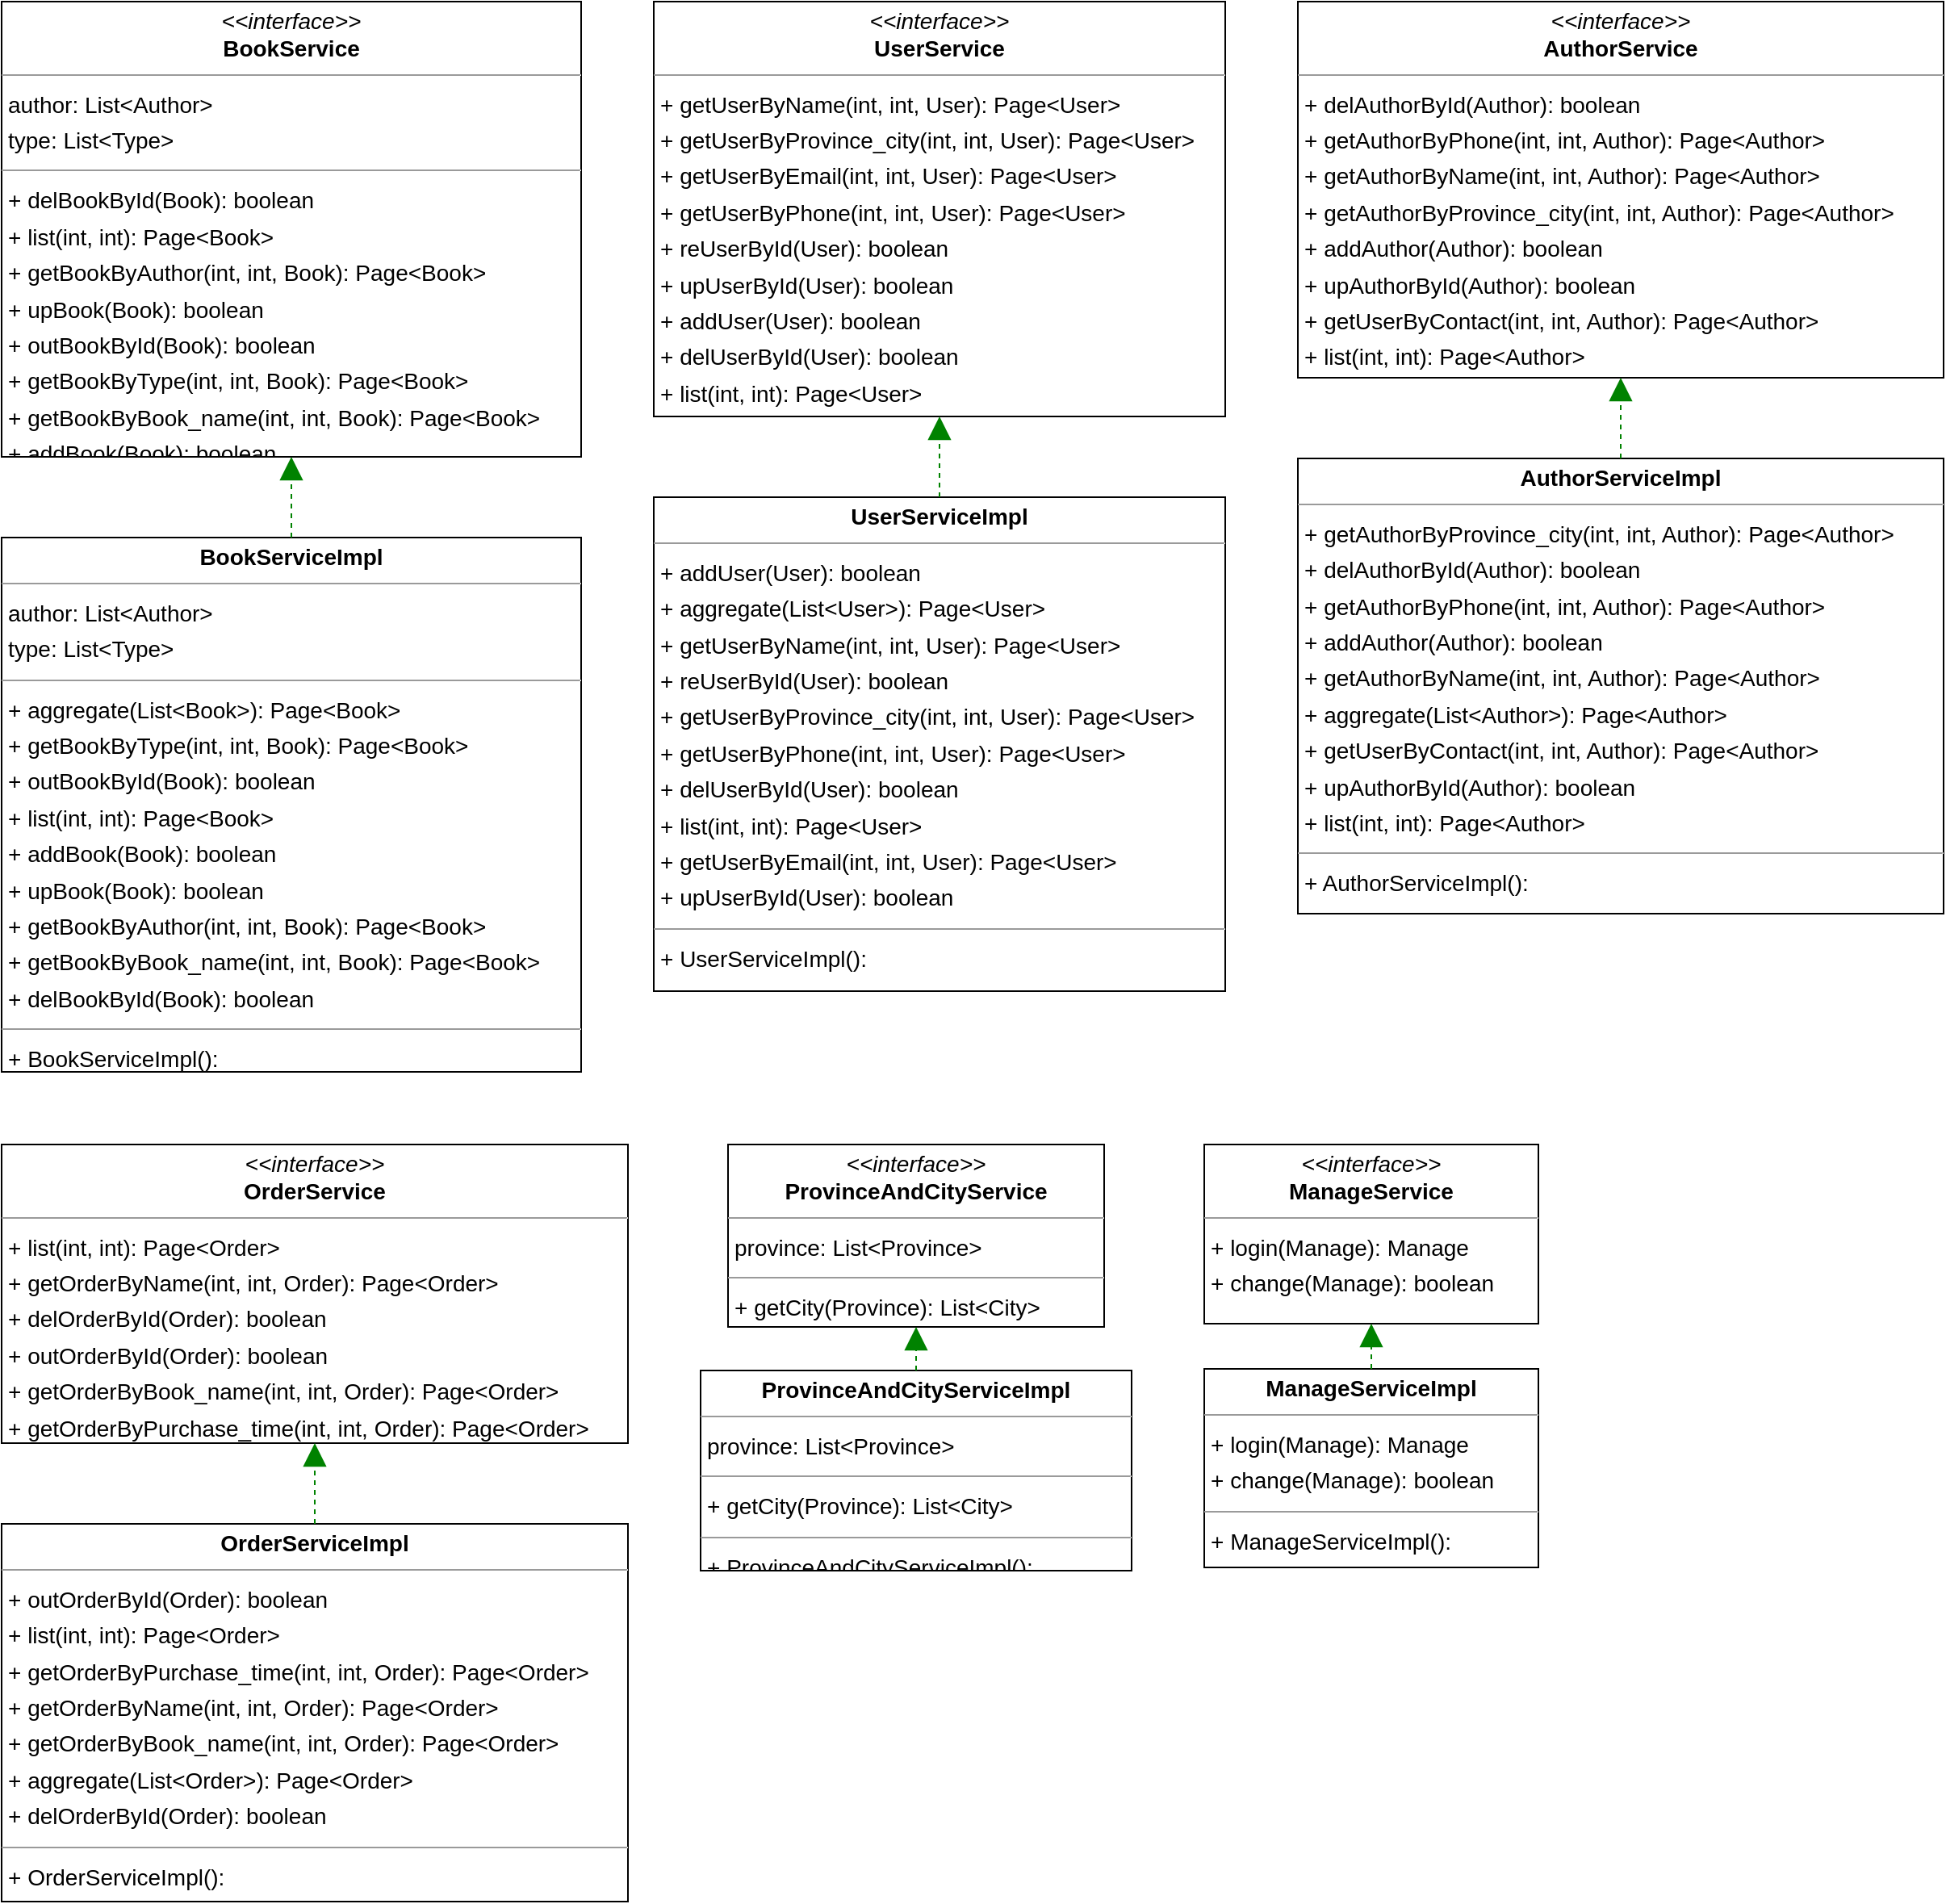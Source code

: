 <mxGraphModel dx="0" dy="0" grid="1" gridSize="10" guides="1" tooltips="1" connect="1" arrows="1" fold="1" page="0" pageScale="1" background="none" math="0" shadow="0">
  <root>
    <mxCell id="0" />
    <mxCell id="1" parent="0" />
    <mxCell id="node0" parent="1" vertex="1" value="&lt;p style=&quot;margin:0px;margin-top:4px;text-align:center;&quot;&gt;&lt;i&gt;&amp;lt;&amp;lt;interface&amp;gt;&amp;gt;&lt;/i&gt;&lt;br/&gt;&lt;b&gt;AuthorService&lt;/b&gt;&lt;/p&gt;&lt;hr size=&quot;1&quot;/&gt;&lt;p style=&quot;margin:0 0 0 4px;line-height:1.6;&quot;&gt;+ delAuthorById(Author): boolean&lt;br/&gt;+ getAuthorByPhone(int, int, Author): Page&amp;lt;Author&amp;gt;&lt;br/&gt;+ getAuthorByName(int, int, Author): Page&amp;lt;Author&amp;gt;&lt;br/&gt;+ getAuthorByProvince_city(int, int, Author): Page&amp;lt;Author&amp;gt;&lt;br/&gt;+ addAuthor(Author): boolean&lt;br/&gt;+ upAuthorById(Author): boolean&lt;br/&gt;+ getUserByContact(int, int, Author): Page&amp;lt;Author&amp;gt;&lt;br/&gt;+ list(int, int): Page&amp;lt;Author&amp;gt;&lt;/p&gt;" style="verticalAlign=top;align=left;overflow=fill;fontSize=14;fontFamily=Helvetica;html=1;rounded=0;shadow=0;comic=0;labelBackgroundColor=none;strokeWidth=1;">
      <mxGeometry x="670" y="-15" width="400" height="233" as="geometry" />
    </mxCell>
    <mxCell id="node10" parent="1" vertex="1" value="&lt;p style=&quot;margin:0px;margin-top:4px;text-align:center;&quot;&gt;&lt;b&gt;AuthorServiceImpl&lt;/b&gt;&lt;/p&gt;&lt;hr size=&quot;1&quot;/&gt;&lt;p style=&quot;margin:0 0 0 4px;line-height:1.6;&quot;&gt;+ getAuthorByProvince_city(int, int, Author): Page&amp;lt;Author&amp;gt;&lt;br/&gt;+ delAuthorById(Author): boolean&lt;br/&gt;+ getAuthorByPhone(int, int, Author): Page&amp;lt;Author&amp;gt;&lt;br/&gt;+ addAuthor(Author): boolean&lt;br/&gt;+ getAuthorByName(int, int, Author): Page&amp;lt;Author&amp;gt;&lt;br/&gt;+ aggregate(List&amp;lt;Author&amp;gt;): Page&amp;lt;Author&amp;gt;&lt;br/&gt;+ getUserByContact(int, int, Author): Page&amp;lt;Author&amp;gt;&lt;br/&gt;+ upAuthorById(Author): boolean&lt;br/&gt;+ list(int, int): Page&amp;lt;Author&amp;gt;&lt;/p&gt;&lt;hr size=&quot;1&quot;/&gt;&lt;p style=&quot;margin:0 0 0 4px;line-height:1.6;&quot;&gt;+ AuthorServiceImpl(): &lt;/p&gt;" style="verticalAlign=top;align=left;overflow=fill;fontSize=14;fontFamily=Helvetica;html=1;rounded=0;shadow=0;comic=0;labelBackgroundColor=none;strokeWidth=1;">
      <mxGeometry x="670" y="268" width="400" height="282" as="geometry" />
    </mxCell>
    <mxCell id="node5" parent="1" vertex="1" value="&lt;p style=&quot;margin:0px;margin-top:4px;text-align:center;&quot;&gt;&lt;i&gt;&amp;lt;&amp;lt;interface&amp;gt;&amp;gt;&lt;/i&gt;&lt;br/&gt;&lt;b&gt;BookService&lt;/b&gt;&lt;/p&gt;&lt;hr size=&quot;1&quot;/&gt;&lt;p style=&quot;margin:0 0 0 4px;line-height:1.6;&quot;&gt; author: List&amp;lt;Author&amp;gt;&lt;br/&gt; type: List&amp;lt;Type&amp;gt;&lt;/p&gt;&lt;hr size=&quot;1&quot;/&gt;&lt;p style=&quot;margin:0 0 0 4px;line-height:1.6;&quot;&gt;+ delBookById(Book): boolean&lt;br/&gt;+ list(int, int): Page&amp;lt;Book&amp;gt;&lt;br/&gt;+ getBookByAuthor(int, int, Book): Page&amp;lt;Book&amp;gt;&lt;br/&gt;+ upBook(Book): boolean&lt;br/&gt;+ outBookById(Book): boolean&lt;br/&gt;+ getBookByType(int, int, Book): Page&amp;lt;Book&amp;gt;&lt;br/&gt;+ getBookByBook_name(int, int, Book): Page&amp;lt;Book&amp;gt;&lt;br/&gt;+ addBook(Book): boolean&lt;/p&gt;" style="verticalAlign=top;align=left;overflow=fill;fontSize=14;fontFamily=Helvetica;html=1;rounded=0;shadow=0;comic=0;labelBackgroundColor=none;strokeWidth=1;">
      <mxGeometry x="-133" y="-15" width="359" height="282" as="geometry" />
    </mxCell>
    <mxCell id="node6" parent="1" vertex="1" value="&lt;p style=&quot;margin:0px;margin-top:4px;text-align:center;&quot;&gt;&lt;b&gt;BookServiceImpl&lt;/b&gt;&lt;/p&gt;&lt;hr size=&quot;1&quot;/&gt;&lt;p style=&quot;margin:0 0 0 4px;line-height:1.6;&quot;&gt; author: List&amp;lt;Author&amp;gt;&lt;br/&gt; type: List&amp;lt;Type&amp;gt;&lt;/p&gt;&lt;hr size=&quot;1&quot;/&gt;&lt;p style=&quot;margin:0 0 0 4px;line-height:1.6;&quot;&gt;+ aggregate(List&amp;lt;Book&amp;gt;): Page&amp;lt;Book&amp;gt;&lt;br/&gt;+ getBookByType(int, int, Book): Page&amp;lt;Book&amp;gt;&lt;br/&gt;+ outBookById(Book): boolean&lt;br/&gt;+ list(int, int): Page&amp;lt;Book&amp;gt;&lt;br/&gt;+ addBook(Book): boolean&lt;br/&gt;+ upBook(Book): boolean&lt;br/&gt;+ getBookByAuthor(int, int, Book): Page&amp;lt;Book&amp;gt;&lt;br/&gt;+ getBookByBook_name(int, int, Book): Page&amp;lt;Book&amp;gt;&lt;br/&gt;+ delBookById(Book): boolean&lt;/p&gt;&lt;hr size=&quot;1&quot;/&gt;&lt;p style=&quot;margin:0 0 0 4px;line-height:1.6;&quot;&gt;+ BookServiceImpl(): &lt;/p&gt;" style="verticalAlign=top;align=left;overflow=fill;fontSize=14;fontFamily=Helvetica;html=1;rounded=0;shadow=0;comic=0;labelBackgroundColor=none;strokeWidth=1;">
      <mxGeometry x="-133" y="317" width="359" height="331" as="geometry" />
    </mxCell>
    <mxCell id="node11" parent="1" vertex="1" value="&lt;p style=&quot;margin:0px;margin-top:4px;text-align:center;&quot;&gt;&lt;i&gt;&amp;lt;&amp;lt;interface&amp;gt;&amp;gt;&lt;/i&gt;&lt;br/&gt;&lt;b&gt;ManageService&lt;/b&gt;&lt;/p&gt;&lt;hr size=&quot;1&quot;/&gt;&lt;p style=&quot;margin:0 0 0 4px;line-height:1.6;&quot;&gt;+ login(Manage): Manage&lt;br/&gt;+ change(Manage): boolean&lt;/p&gt;" style="verticalAlign=top;align=left;overflow=fill;fontSize=14;fontFamily=Helvetica;html=1;rounded=0;shadow=0;comic=0;labelBackgroundColor=none;strokeWidth=1;">
      <mxGeometry x="612" y="693" width="207" height="111" as="geometry" />
    </mxCell>
    <mxCell id="node8" parent="1" vertex="1" value="&lt;p style=&quot;margin:0px;margin-top:4px;text-align:center;&quot;&gt;&lt;b&gt;ManageServiceImpl&lt;/b&gt;&lt;/p&gt;&lt;hr size=&quot;1&quot;/&gt;&lt;p style=&quot;margin:0 0 0 4px;line-height:1.6;&quot;&gt;+ login(Manage): Manage&lt;br/&gt;+ change(Manage): boolean&lt;/p&gt;&lt;hr size=&quot;1&quot;/&gt;&lt;p style=&quot;margin:0 0 0 4px;line-height:1.6;&quot;&gt;+ ManageServiceImpl(): &lt;/p&gt;" style="verticalAlign=top;align=left;overflow=fill;fontSize=14;fontFamily=Helvetica;html=1;rounded=0;shadow=0;comic=0;labelBackgroundColor=none;strokeWidth=1;">
      <mxGeometry x="612" y="832" width="207" height="123" as="geometry" />
    </mxCell>
    <mxCell id="node3" parent="1" vertex="1" value="&lt;p style=&quot;margin:0px;margin-top:4px;text-align:center;&quot;&gt;&lt;i&gt;&amp;lt;&amp;lt;interface&amp;gt;&amp;gt;&lt;/i&gt;&lt;br/&gt;&lt;b&gt;OrderService&lt;/b&gt;&lt;/p&gt;&lt;hr size=&quot;1&quot;/&gt;&lt;p style=&quot;margin:0 0 0 4px;line-height:1.6;&quot;&gt;+ list(int, int): Page&amp;lt;Order&amp;gt;&lt;br/&gt;+ getOrderByName(int, int, Order): Page&amp;lt;Order&amp;gt;&lt;br/&gt;+ delOrderById(Order): boolean&lt;br/&gt;+ outOrderById(Order): boolean&lt;br/&gt;+ getOrderByBook_name(int, int, Order): Page&amp;lt;Order&amp;gt;&lt;br/&gt;+ getOrderByPurchase_time(int, int, Order): Page&amp;lt;Order&amp;gt;&lt;/p&gt;" style="verticalAlign=top;align=left;overflow=fill;fontSize=14;fontFamily=Helvetica;html=1;rounded=0;shadow=0;comic=0;labelBackgroundColor=none;strokeWidth=1;">
      <mxGeometry x="-133" y="693" width="388" height="185" as="geometry" />
    </mxCell>
    <mxCell id="node9" parent="1" vertex="1" value="&lt;p style=&quot;margin:0px;margin-top:4px;text-align:center;&quot;&gt;&lt;b&gt;OrderServiceImpl&lt;/b&gt;&lt;/p&gt;&lt;hr size=&quot;1&quot;/&gt;&lt;p style=&quot;margin:0 0 0 4px;line-height:1.6;&quot;&gt;+ outOrderById(Order): boolean&lt;br/&gt;+ list(int, int): Page&amp;lt;Order&amp;gt;&lt;br/&gt;+ getOrderByPurchase_time(int, int, Order): Page&amp;lt;Order&amp;gt;&lt;br/&gt;+ getOrderByName(int, int, Order): Page&amp;lt;Order&amp;gt;&lt;br/&gt;+ getOrderByBook_name(int, int, Order): Page&amp;lt;Order&amp;gt;&lt;br/&gt;+ aggregate(List&amp;lt;Order&amp;gt;): Page&amp;lt;Order&amp;gt;&lt;br/&gt;+ delOrderById(Order): boolean&lt;/p&gt;&lt;hr size=&quot;1&quot;/&gt;&lt;p style=&quot;margin:0 0 0 4px;line-height:1.6;&quot;&gt;+ OrderServiceImpl(): &lt;/p&gt;" style="verticalAlign=top;align=left;overflow=fill;fontSize=14;fontFamily=Helvetica;html=1;rounded=0;shadow=0;comic=0;labelBackgroundColor=none;strokeWidth=1;">
      <mxGeometry x="-133" y="928" width="388" height="234" as="geometry" />
    </mxCell>
    <mxCell id="node2" parent="1" vertex="1" value="&lt;p style=&quot;margin:0px;margin-top:4px;text-align:center;&quot;&gt;&lt;i&gt;&amp;lt;&amp;lt;interface&amp;gt;&amp;gt;&lt;/i&gt;&lt;br/&gt;&lt;b&gt;ProvinceAndCityService&lt;/b&gt;&lt;/p&gt;&lt;hr size=&quot;1&quot;/&gt;&lt;p style=&quot;margin:0 0 0 4px;line-height:1.6;&quot;&gt; province: List&amp;lt;Province&amp;gt;&lt;/p&gt;&lt;hr size=&quot;1&quot;/&gt;&lt;p style=&quot;margin:0 0 0 4px;line-height:1.6;&quot;&gt;+ getCity(Province): List&amp;lt;City&amp;gt;&lt;/p&gt;" style="verticalAlign=top;align=left;overflow=fill;fontSize=14;fontFamily=Helvetica;html=1;rounded=0;shadow=0;comic=0;labelBackgroundColor=none;strokeWidth=1;">
      <mxGeometry x="317" y="693" width="233" height="113" as="geometry" />
    </mxCell>
    <mxCell id="node1" parent="1" vertex="1" value="&lt;p style=&quot;margin:0px;margin-top:4px;text-align:center;&quot;&gt;&lt;b&gt;ProvinceAndCityServiceImpl&lt;/b&gt;&lt;/p&gt;&lt;hr size=&quot;1&quot;/&gt;&lt;p style=&quot;margin:0 0 0 4px;line-height:1.6;&quot;&gt; province: List&amp;lt;Province&amp;gt;&lt;/p&gt;&lt;hr size=&quot;1&quot;/&gt;&lt;p style=&quot;margin:0 0 0 4px;line-height:1.6;&quot;&gt;+ getCity(Province): List&amp;lt;City&amp;gt;&lt;/p&gt;&lt;hr size=&quot;1&quot;/&gt;&lt;p style=&quot;margin:0 0 0 4px;line-height:1.6;&quot;&gt;+ ProvinceAndCityServiceImpl(): &lt;/p&gt;" style="verticalAlign=top;align=left;overflow=fill;fontSize=14;fontFamily=Helvetica;html=1;rounded=0;shadow=0;comic=0;labelBackgroundColor=none;strokeWidth=1;">
      <mxGeometry x="300" y="833" width="267" height="124" as="geometry" />
    </mxCell>
    <mxCell id="node4" parent="1" vertex="1" value="&lt;p style=&quot;margin:0px;margin-top:4px;text-align:center;&quot;&gt;&lt;i&gt;&amp;lt;&amp;lt;interface&amp;gt;&amp;gt;&lt;/i&gt;&lt;br/&gt;&lt;b&gt;UserService&lt;/b&gt;&lt;/p&gt;&lt;hr size=&quot;1&quot;/&gt;&lt;p style=&quot;margin:0 0 0 4px;line-height:1.6;&quot;&gt;+ getUserByName(int, int, User): Page&amp;lt;User&amp;gt;&lt;br/&gt;+ getUserByProvince_city(int, int, User): Page&amp;lt;User&amp;gt;&lt;br/&gt;+ getUserByEmail(int, int, User): Page&amp;lt;User&amp;gt;&lt;br/&gt;+ getUserByPhone(int, int, User): Page&amp;lt;User&amp;gt;&lt;br/&gt;+ reUserById(User): boolean&lt;br/&gt;+ upUserById(User): boolean&lt;br/&gt;+ addUser(User): boolean&lt;br/&gt;+ delUserById(User): boolean&lt;br/&gt;+ list(int, int): Page&amp;lt;User&amp;gt;&lt;/p&gt;" style="verticalAlign=top;align=left;overflow=fill;fontSize=14;fontFamily=Helvetica;html=1;rounded=0;shadow=0;comic=0;labelBackgroundColor=none;strokeWidth=1;">
      <mxGeometry x="271" y="-15" width="354" height="257" as="geometry" />
    </mxCell>
    <mxCell id="node7" parent="1" vertex="1" value="&lt;p style=&quot;margin:0px;margin-top:4px;text-align:center;&quot;&gt;&lt;b&gt;UserServiceImpl&lt;/b&gt;&lt;/p&gt;&lt;hr size=&quot;1&quot;/&gt;&lt;p style=&quot;margin:0 0 0 4px;line-height:1.6;&quot;&gt;+ addUser(User): boolean&lt;br/&gt;+ aggregate(List&amp;lt;User&amp;gt;): Page&amp;lt;User&amp;gt;&lt;br/&gt;+ getUserByName(int, int, User): Page&amp;lt;User&amp;gt;&lt;br/&gt;+ reUserById(User): boolean&lt;br/&gt;+ getUserByProvince_city(int, int, User): Page&amp;lt;User&amp;gt;&lt;br/&gt;+ getUserByPhone(int, int, User): Page&amp;lt;User&amp;gt;&lt;br/&gt;+ delUserById(User): boolean&lt;br/&gt;+ list(int, int): Page&amp;lt;User&amp;gt;&lt;br/&gt;+ getUserByEmail(int, int, User): Page&amp;lt;User&amp;gt;&lt;br/&gt;+ upUserById(User): boolean&lt;/p&gt;&lt;hr size=&quot;1&quot;/&gt;&lt;p style=&quot;margin:0 0 0 4px;line-height:1.6;&quot;&gt;+ UserServiceImpl(): &lt;/p&gt;" style="verticalAlign=top;align=left;overflow=fill;fontSize=14;fontFamily=Helvetica;html=1;rounded=0;shadow=0;comic=0;labelBackgroundColor=none;strokeWidth=1;">
      <mxGeometry x="271" y="292" width="354" height="306" as="geometry" />
    </mxCell>
    <mxCell id="edge5" edge="1" value="" parent="1" source="node10" target="node0" style="html=1;rounded=1;edgeStyle=orthogonalEdgeStyle;dashed=1;startArrow=none;endArrow=block;endSize=12;strokeColor=#008200;exitX=0.500;exitY=0.000;exitDx=0;exitDy=0;entryX=0.500;entryY=1.000;entryDx=0;entryDy=0;">
      <mxGeometry width="50" height="50" relative="1" as="geometry">
        <Array as="points" />
      </mxGeometry>
    </mxCell>
    <mxCell id="edge3" edge="1" value="" parent="1" source="node6" target="node5" style="html=1;rounded=1;edgeStyle=orthogonalEdgeStyle;dashed=1;startArrow=none;endArrow=block;endSize=12;strokeColor=#008200;exitX=0.500;exitY=0.000;exitDx=0;exitDy=0;entryX=0.500;entryY=1.000;entryDx=0;entryDy=0;">
      <mxGeometry width="50" height="50" relative="1" as="geometry">
        <Array as="points" />
      </mxGeometry>
    </mxCell>
    <mxCell id="edge2" edge="1" value="" parent="1" source="node8" target="node11" style="html=1;rounded=1;edgeStyle=orthogonalEdgeStyle;dashed=1;startArrow=none;endArrow=block;endSize=12;strokeColor=#008200;exitX=0.500;exitY=0.000;exitDx=0;exitDy=0;entryX=0.500;entryY=1.001;entryDx=0;entryDy=0;">
      <mxGeometry width="50" height="50" relative="1" as="geometry">
        <Array as="points" />
      </mxGeometry>
    </mxCell>
    <mxCell id="edge1" edge="1" value="" parent="1" source="node9" target="node3" style="html=1;rounded=1;edgeStyle=orthogonalEdgeStyle;dashed=1;startArrow=none;endArrow=block;endSize=12;strokeColor=#008200;exitX=0.500;exitY=0.000;exitDx=0;exitDy=0;entryX=0.500;entryY=1.000;entryDx=0;entryDy=0;">
      <mxGeometry width="50" height="50" relative="1" as="geometry">
        <Array as="points" />
      </mxGeometry>
    </mxCell>
    <mxCell id="edge4" edge="1" value="" parent="1" source="node1" target="node2" style="html=1;rounded=1;edgeStyle=orthogonalEdgeStyle;dashed=1;startArrow=none;endArrow=block;endSize=12;strokeColor=#008200;exitX=0.500;exitY=0.000;exitDx=0;exitDy=0;entryX=0.500;entryY=1.001;entryDx=0;entryDy=0;">
      <mxGeometry width="50" height="50" relative="1" as="geometry">
        <Array as="points" />
      </mxGeometry>
    </mxCell>
    <mxCell id="edge0" edge="1" value="" parent="1" source="node7" target="node4" style="html=1;rounded=1;edgeStyle=orthogonalEdgeStyle;dashed=1;startArrow=none;endArrow=block;endSize=12;strokeColor=#008200;exitX=0.500;exitY=0.000;exitDx=0;exitDy=0;entryX=0.500;entryY=1.000;entryDx=0;entryDy=0;">
      <mxGeometry width="50" height="50" relative="1" as="geometry">
        <Array as="points" />
      </mxGeometry>
    </mxCell>
  </root>
</mxGraphModel>